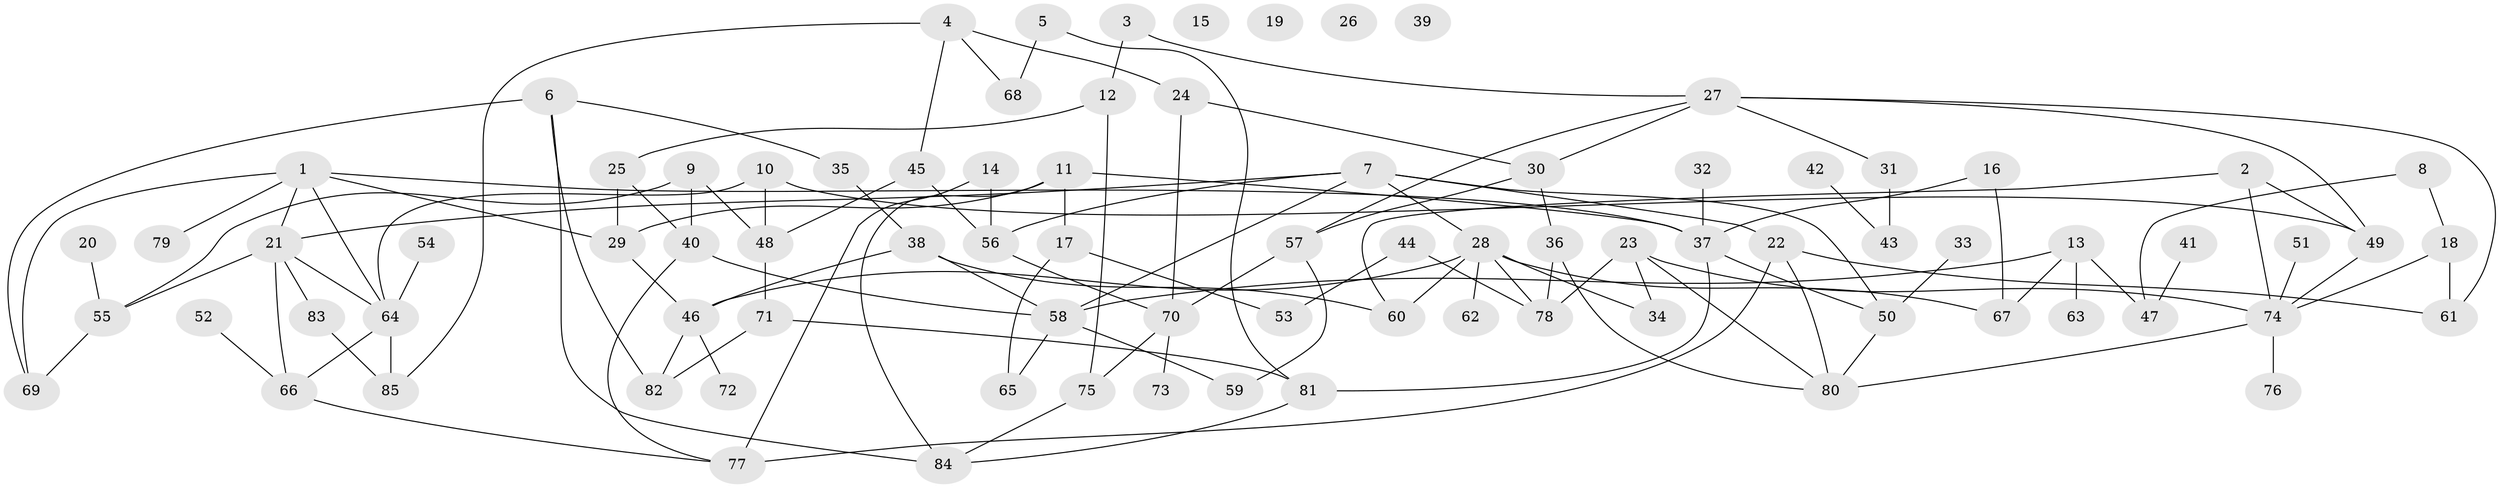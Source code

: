 // coarse degree distribution, {6: 0.0847457627118644, 3: 0.2033898305084746, 8: 0.01694915254237288, 4: 0.1016949152542373, 2: 0.1864406779661017, 5: 0.11864406779661017, 0: 0.06779661016949153, 7: 0.06779661016949153, 1: 0.13559322033898305, 9: 0.01694915254237288}
// Generated by graph-tools (version 1.1) at 2025/16/03/04/25 18:16:34]
// undirected, 85 vertices, 128 edges
graph export_dot {
graph [start="1"]
  node [color=gray90,style=filled];
  1;
  2;
  3;
  4;
  5;
  6;
  7;
  8;
  9;
  10;
  11;
  12;
  13;
  14;
  15;
  16;
  17;
  18;
  19;
  20;
  21;
  22;
  23;
  24;
  25;
  26;
  27;
  28;
  29;
  30;
  31;
  32;
  33;
  34;
  35;
  36;
  37;
  38;
  39;
  40;
  41;
  42;
  43;
  44;
  45;
  46;
  47;
  48;
  49;
  50;
  51;
  52;
  53;
  54;
  55;
  56;
  57;
  58;
  59;
  60;
  61;
  62;
  63;
  64;
  65;
  66;
  67;
  68;
  69;
  70;
  71;
  72;
  73;
  74;
  75;
  76;
  77;
  78;
  79;
  80;
  81;
  82;
  83;
  84;
  85;
  1 -- 21;
  1 -- 29;
  1 -- 37;
  1 -- 64;
  1 -- 69;
  1 -- 79;
  2 -- 49;
  2 -- 60;
  2 -- 74;
  3 -- 12;
  3 -- 27;
  4 -- 24;
  4 -- 45;
  4 -- 68;
  4 -- 85;
  5 -- 68;
  5 -- 81;
  6 -- 35;
  6 -- 69;
  6 -- 82;
  6 -- 84;
  7 -- 21;
  7 -- 22;
  7 -- 28;
  7 -- 50;
  7 -- 56;
  7 -- 58;
  8 -- 18;
  8 -- 47;
  9 -- 40;
  9 -- 48;
  9 -- 55;
  10 -- 48;
  10 -- 49;
  10 -- 64;
  11 -- 17;
  11 -- 29;
  11 -- 37;
  11 -- 84;
  12 -- 25;
  12 -- 75;
  13 -- 47;
  13 -- 58;
  13 -- 63;
  13 -- 67;
  14 -- 56;
  14 -- 77;
  16 -- 37;
  16 -- 67;
  17 -- 53;
  17 -- 65;
  18 -- 61;
  18 -- 74;
  20 -- 55;
  21 -- 55;
  21 -- 64;
  21 -- 66;
  21 -- 83;
  22 -- 61;
  22 -- 77;
  22 -- 80;
  23 -- 34;
  23 -- 74;
  23 -- 78;
  23 -- 80;
  24 -- 30;
  24 -- 70;
  25 -- 29;
  25 -- 40;
  27 -- 30;
  27 -- 31;
  27 -- 49;
  27 -- 57;
  27 -- 61;
  28 -- 34;
  28 -- 46;
  28 -- 60;
  28 -- 62;
  28 -- 67;
  28 -- 78;
  29 -- 46;
  30 -- 36;
  30 -- 57;
  31 -- 43;
  32 -- 37;
  33 -- 50;
  35 -- 38;
  36 -- 78;
  36 -- 80;
  37 -- 50;
  37 -- 81;
  38 -- 46;
  38 -- 58;
  38 -- 60;
  40 -- 58;
  40 -- 77;
  41 -- 47;
  42 -- 43;
  44 -- 53;
  44 -- 78;
  45 -- 48;
  45 -- 56;
  46 -- 72;
  46 -- 82;
  48 -- 71;
  49 -- 74;
  50 -- 80;
  51 -- 74;
  52 -- 66;
  54 -- 64;
  55 -- 69;
  56 -- 70;
  57 -- 59;
  57 -- 70;
  58 -- 59;
  58 -- 65;
  64 -- 66;
  64 -- 85;
  66 -- 77;
  70 -- 73;
  70 -- 75;
  71 -- 81;
  71 -- 82;
  74 -- 76;
  74 -- 80;
  75 -- 84;
  81 -- 84;
  83 -- 85;
}

